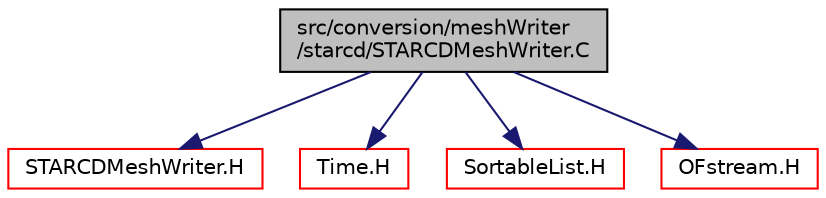 digraph "src/conversion/meshWriter/starcd/STARCDMeshWriter.C"
{
  bgcolor="transparent";
  edge [fontname="Helvetica",fontsize="10",labelfontname="Helvetica",labelfontsize="10"];
  node [fontname="Helvetica",fontsize="10",shape=record];
  Node0 [label="src/conversion/meshWriter\l/starcd/STARCDMeshWriter.C",height=0.2,width=0.4,color="black", fillcolor="grey75", style="filled", fontcolor="black"];
  Node0 -> Node1 [color="midnightblue",fontsize="10",style="solid",fontname="Helvetica"];
  Node1 [label="STARCDMeshWriter.H",height=0.2,width=0.4,color="red",URL="$a00227.html"];
  Node0 -> Node239 [color="midnightblue",fontsize="10",style="solid",fontname="Helvetica"];
  Node239 [label="Time.H",height=0.2,width=0.4,color="red",URL="$a10025.html"];
  Node0 -> Node278 [color="midnightblue",fontsize="10",style="solid",fontname="Helvetica"];
  Node278 [label="SortableList.H",height=0.2,width=0.4,color="red",URL="$a09440.html"];
  Node0 -> Node279 [color="midnightblue",fontsize="10",style="solid",fontname="Helvetica"];
  Node279 [label="OFstream.H",height=0.2,width=0.4,color="red",URL="$a09791.html"];
}
